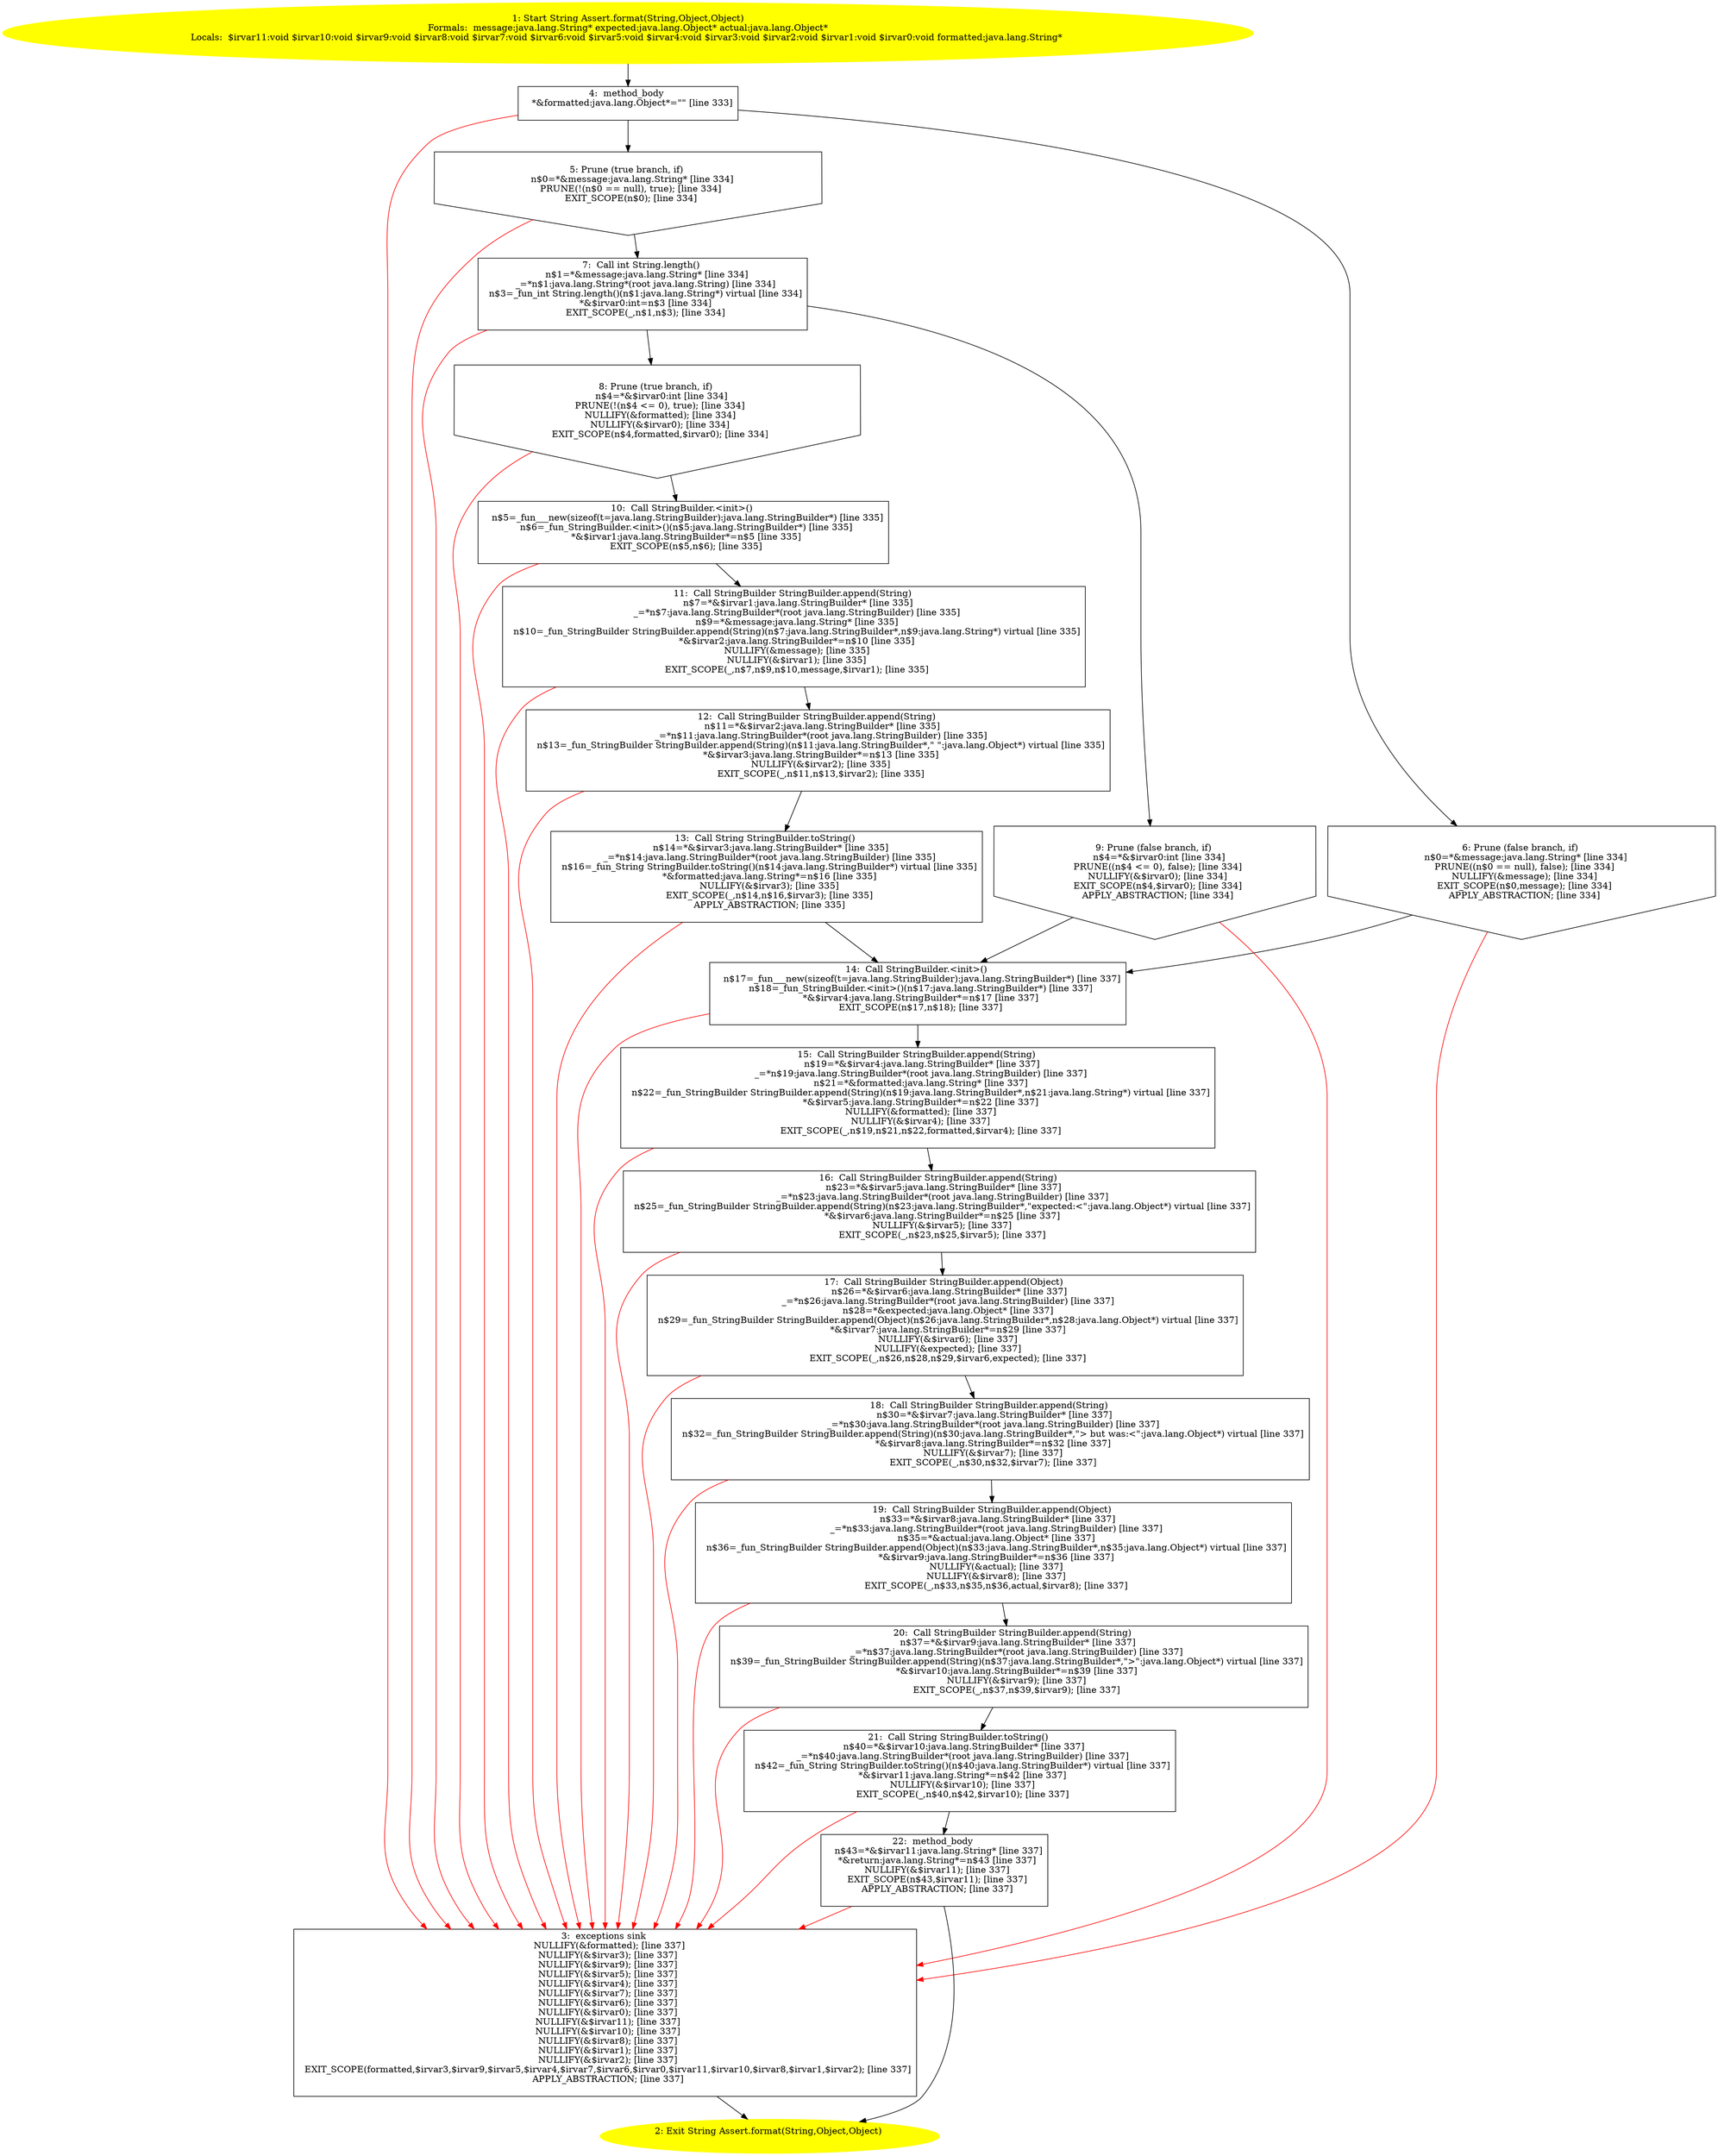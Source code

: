/* @generated */
digraph cfg {
"junit.framework.Assert.format(java.lang.String,java.lang.Object,java.lang.Object):java.lang.String.fe8ac7e6b7f046cb46cb3f2f080691f9_1" [label="1: Start String Assert.format(String,Object,Object)\nFormals:  message:java.lang.String* expected:java.lang.Object* actual:java.lang.Object*\nLocals:  $irvar11:void $irvar10:void $irvar9:void $irvar8:void $irvar7:void $irvar6:void $irvar5:void $irvar4:void $irvar3:void $irvar2:void $irvar1:void $irvar0:void formatted:java.lang.String* \n  " color=yellow style=filled]
	

	 "junit.framework.Assert.format(java.lang.String,java.lang.Object,java.lang.Object):java.lang.String.fe8ac7e6b7f046cb46cb3f2f080691f9_1" -> "junit.framework.Assert.format(java.lang.String,java.lang.Object,java.lang.Object):java.lang.String.fe8ac7e6b7f046cb46cb3f2f080691f9_4" ;
"junit.framework.Assert.format(java.lang.String,java.lang.Object,java.lang.Object):java.lang.String.fe8ac7e6b7f046cb46cb3f2f080691f9_2" [label="2: Exit String Assert.format(String,Object,Object) \n  " color=yellow style=filled]
	

"junit.framework.Assert.format(java.lang.String,java.lang.Object,java.lang.Object):java.lang.String.fe8ac7e6b7f046cb46cb3f2f080691f9_3" [label="3:  exceptions sink \n   NULLIFY(&formatted); [line 337]\n  NULLIFY(&$irvar3); [line 337]\n  NULLIFY(&$irvar9); [line 337]\n  NULLIFY(&$irvar5); [line 337]\n  NULLIFY(&$irvar4); [line 337]\n  NULLIFY(&$irvar7); [line 337]\n  NULLIFY(&$irvar6); [line 337]\n  NULLIFY(&$irvar0); [line 337]\n  NULLIFY(&$irvar11); [line 337]\n  NULLIFY(&$irvar10); [line 337]\n  NULLIFY(&$irvar8); [line 337]\n  NULLIFY(&$irvar1); [line 337]\n  NULLIFY(&$irvar2); [line 337]\n  EXIT_SCOPE(formatted,$irvar3,$irvar9,$irvar5,$irvar4,$irvar7,$irvar6,$irvar0,$irvar11,$irvar10,$irvar8,$irvar1,$irvar2); [line 337]\n  APPLY_ABSTRACTION; [line 337]\n " shape="box"]
	

	 "junit.framework.Assert.format(java.lang.String,java.lang.Object,java.lang.Object):java.lang.String.fe8ac7e6b7f046cb46cb3f2f080691f9_3" -> "junit.framework.Assert.format(java.lang.String,java.lang.Object,java.lang.Object):java.lang.String.fe8ac7e6b7f046cb46cb3f2f080691f9_2" ;
"junit.framework.Assert.format(java.lang.String,java.lang.Object,java.lang.Object):java.lang.String.fe8ac7e6b7f046cb46cb3f2f080691f9_4" [label="4:  method_body \n   *&formatted:java.lang.Object*=\"\" [line 333]\n " shape="box"]
	

	 "junit.framework.Assert.format(java.lang.String,java.lang.Object,java.lang.Object):java.lang.String.fe8ac7e6b7f046cb46cb3f2f080691f9_4" -> "junit.framework.Assert.format(java.lang.String,java.lang.Object,java.lang.Object):java.lang.String.fe8ac7e6b7f046cb46cb3f2f080691f9_5" ;
	 "junit.framework.Assert.format(java.lang.String,java.lang.Object,java.lang.Object):java.lang.String.fe8ac7e6b7f046cb46cb3f2f080691f9_4" -> "junit.framework.Assert.format(java.lang.String,java.lang.Object,java.lang.Object):java.lang.String.fe8ac7e6b7f046cb46cb3f2f080691f9_6" ;
	 "junit.framework.Assert.format(java.lang.String,java.lang.Object,java.lang.Object):java.lang.String.fe8ac7e6b7f046cb46cb3f2f080691f9_4" -> "junit.framework.Assert.format(java.lang.String,java.lang.Object,java.lang.Object):java.lang.String.fe8ac7e6b7f046cb46cb3f2f080691f9_3" [color="red" ];
"junit.framework.Assert.format(java.lang.String,java.lang.Object,java.lang.Object):java.lang.String.fe8ac7e6b7f046cb46cb3f2f080691f9_5" [label="5: Prune (true branch, if) \n   n$0=*&message:java.lang.String* [line 334]\n  PRUNE(!(n$0 == null), true); [line 334]\n  EXIT_SCOPE(n$0); [line 334]\n " shape="invhouse"]
	

	 "junit.framework.Assert.format(java.lang.String,java.lang.Object,java.lang.Object):java.lang.String.fe8ac7e6b7f046cb46cb3f2f080691f9_5" -> "junit.framework.Assert.format(java.lang.String,java.lang.Object,java.lang.Object):java.lang.String.fe8ac7e6b7f046cb46cb3f2f080691f9_7" ;
	 "junit.framework.Assert.format(java.lang.String,java.lang.Object,java.lang.Object):java.lang.String.fe8ac7e6b7f046cb46cb3f2f080691f9_5" -> "junit.framework.Assert.format(java.lang.String,java.lang.Object,java.lang.Object):java.lang.String.fe8ac7e6b7f046cb46cb3f2f080691f9_3" [color="red" ];
"junit.framework.Assert.format(java.lang.String,java.lang.Object,java.lang.Object):java.lang.String.fe8ac7e6b7f046cb46cb3f2f080691f9_6" [label="6: Prune (false branch, if) \n   n$0=*&message:java.lang.String* [line 334]\n  PRUNE((n$0 == null), false); [line 334]\n  NULLIFY(&message); [line 334]\n  EXIT_SCOPE(n$0,message); [line 334]\n  APPLY_ABSTRACTION; [line 334]\n " shape="invhouse"]
	

	 "junit.framework.Assert.format(java.lang.String,java.lang.Object,java.lang.Object):java.lang.String.fe8ac7e6b7f046cb46cb3f2f080691f9_6" -> "junit.framework.Assert.format(java.lang.String,java.lang.Object,java.lang.Object):java.lang.String.fe8ac7e6b7f046cb46cb3f2f080691f9_14" ;
	 "junit.framework.Assert.format(java.lang.String,java.lang.Object,java.lang.Object):java.lang.String.fe8ac7e6b7f046cb46cb3f2f080691f9_6" -> "junit.framework.Assert.format(java.lang.String,java.lang.Object,java.lang.Object):java.lang.String.fe8ac7e6b7f046cb46cb3f2f080691f9_3" [color="red" ];
"junit.framework.Assert.format(java.lang.String,java.lang.Object,java.lang.Object):java.lang.String.fe8ac7e6b7f046cb46cb3f2f080691f9_7" [label="7:  Call int String.length() \n   n$1=*&message:java.lang.String* [line 334]\n  _=*n$1:java.lang.String*(root java.lang.String) [line 334]\n  n$3=_fun_int String.length()(n$1:java.lang.String*) virtual [line 334]\n  *&$irvar0:int=n$3 [line 334]\n  EXIT_SCOPE(_,n$1,n$3); [line 334]\n " shape="box"]
	

	 "junit.framework.Assert.format(java.lang.String,java.lang.Object,java.lang.Object):java.lang.String.fe8ac7e6b7f046cb46cb3f2f080691f9_7" -> "junit.framework.Assert.format(java.lang.String,java.lang.Object,java.lang.Object):java.lang.String.fe8ac7e6b7f046cb46cb3f2f080691f9_8" ;
	 "junit.framework.Assert.format(java.lang.String,java.lang.Object,java.lang.Object):java.lang.String.fe8ac7e6b7f046cb46cb3f2f080691f9_7" -> "junit.framework.Assert.format(java.lang.String,java.lang.Object,java.lang.Object):java.lang.String.fe8ac7e6b7f046cb46cb3f2f080691f9_9" ;
	 "junit.framework.Assert.format(java.lang.String,java.lang.Object,java.lang.Object):java.lang.String.fe8ac7e6b7f046cb46cb3f2f080691f9_7" -> "junit.framework.Assert.format(java.lang.String,java.lang.Object,java.lang.Object):java.lang.String.fe8ac7e6b7f046cb46cb3f2f080691f9_3" [color="red" ];
"junit.framework.Assert.format(java.lang.String,java.lang.Object,java.lang.Object):java.lang.String.fe8ac7e6b7f046cb46cb3f2f080691f9_8" [label="8: Prune (true branch, if) \n   n$4=*&$irvar0:int [line 334]\n  PRUNE(!(n$4 <= 0), true); [line 334]\n  NULLIFY(&formatted); [line 334]\n  NULLIFY(&$irvar0); [line 334]\n  EXIT_SCOPE(n$4,formatted,$irvar0); [line 334]\n " shape="invhouse"]
	

	 "junit.framework.Assert.format(java.lang.String,java.lang.Object,java.lang.Object):java.lang.String.fe8ac7e6b7f046cb46cb3f2f080691f9_8" -> "junit.framework.Assert.format(java.lang.String,java.lang.Object,java.lang.Object):java.lang.String.fe8ac7e6b7f046cb46cb3f2f080691f9_10" ;
	 "junit.framework.Assert.format(java.lang.String,java.lang.Object,java.lang.Object):java.lang.String.fe8ac7e6b7f046cb46cb3f2f080691f9_8" -> "junit.framework.Assert.format(java.lang.String,java.lang.Object,java.lang.Object):java.lang.String.fe8ac7e6b7f046cb46cb3f2f080691f9_3" [color="red" ];
"junit.framework.Assert.format(java.lang.String,java.lang.Object,java.lang.Object):java.lang.String.fe8ac7e6b7f046cb46cb3f2f080691f9_9" [label="9: Prune (false branch, if) \n   n$4=*&$irvar0:int [line 334]\n  PRUNE((n$4 <= 0), false); [line 334]\n  NULLIFY(&$irvar0); [line 334]\n  EXIT_SCOPE(n$4,$irvar0); [line 334]\n  APPLY_ABSTRACTION; [line 334]\n " shape="invhouse"]
	

	 "junit.framework.Assert.format(java.lang.String,java.lang.Object,java.lang.Object):java.lang.String.fe8ac7e6b7f046cb46cb3f2f080691f9_9" -> "junit.framework.Assert.format(java.lang.String,java.lang.Object,java.lang.Object):java.lang.String.fe8ac7e6b7f046cb46cb3f2f080691f9_14" ;
	 "junit.framework.Assert.format(java.lang.String,java.lang.Object,java.lang.Object):java.lang.String.fe8ac7e6b7f046cb46cb3f2f080691f9_9" -> "junit.framework.Assert.format(java.lang.String,java.lang.Object,java.lang.Object):java.lang.String.fe8ac7e6b7f046cb46cb3f2f080691f9_3" [color="red" ];
"junit.framework.Assert.format(java.lang.String,java.lang.Object,java.lang.Object):java.lang.String.fe8ac7e6b7f046cb46cb3f2f080691f9_10" [label="10:  Call StringBuilder.<init>() \n   n$5=_fun___new(sizeof(t=java.lang.StringBuilder):java.lang.StringBuilder*) [line 335]\n  n$6=_fun_StringBuilder.<init>()(n$5:java.lang.StringBuilder*) [line 335]\n  *&$irvar1:java.lang.StringBuilder*=n$5 [line 335]\n  EXIT_SCOPE(n$5,n$6); [line 335]\n " shape="box"]
	

	 "junit.framework.Assert.format(java.lang.String,java.lang.Object,java.lang.Object):java.lang.String.fe8ac7e6b7f046cb46cb3f2f080691f9_10" -> "junit.framework.Assert.format(java.lang.String,java.lang.Object,java.lang.Object):java.lang.String.fe8ac7e6b7f046cb46cb3f2f080691f9_11" ;
	 "junit.framework.Assert.format(java.lang.String,java.lang.Object,java.lang.Object):java.lang.String.fe8ac7e6b7f046cb46cb3f2f080691f9_10" -> "junit.framework.Assert.format(java.lang.String,java.lang.Object,java.lang.Object):java.lang.String.fe8ac7e6b7f046cb46cb3f2f080691f9_3" [color="red" ];
"junit.framework.Assert.format(java.lang.String,java.lang.Object,java.lang.Object):java.lang.String.fe8ac7e6b7f046cb46cb3f2f080691f9_11" [label="11:  Call StringBuilder StringBuilder.append(String) \n   n$7=*&$irvar1:java.lang.StringBuilder* [line 335]\n  _=*n$7:java.lang.StringBuilder*(root java.lang.StringBuilder) [line 335]\n  n$9=*&message:java.lang.String* [line 335]\n  n$10=_fun_StringBuilder StringBuilder.append(String)(n$7:java.lang.StringBuilder*,n$9:java.lang.String*) virtual [line 335]\n  *&$irvar2:java.lang.StringBuilder*=n$10 [line 335]\n  NULLIFY(&message); [line 335]\n  NULLIFY(&$irvar1); [line 335]\n  EXIT_SCOPE(_,n$7,n$9,n$10,message,$irvar1); [line 335]\n " shape="box"]
	

	 "junit.framework.Assert.format(java.lang.String,java.lang.Object,java.lang.Object):java.lang.String.fe8ac7e6b7f046cb46cb3f2f080691f9_11" -> "junit.framework.Assert.format(java.lang.String,java.lang.Object,java.lang.Object):java.lang.String.fe8ac7e6b7f046cb46cb3f2f080691f9_12" ;
	 "junit.framework.Assert.format(java.lang.String,java.lang.Object,java.lang.Object):java.lang.String.fe8ac7e6b7f046cb46cb3f2f080691f9_11" -> "junit.framework.Assert.format(java.lang.String,java.lang.Object,java.lang.Object):java.lang.String.fe8ac7e6b7f046cb46cb3f2f080691f9_3" [color="red" ];
"junit.framework.Assert.format(java.lang.String,java.lang.Object,java.lang.Object):java.lang.String.fe8ac7e6b7f046cb46cb3f2f080691f9_12" [label="12:  Call StringBuilder StringBuilder.append(String) \n   n$11=*&$irvar2:java.lang.StringBuilder* [line 335]\n  _=*n$11:java.lang.StringBuilder*(root java.lang.StringBuilder) [line 335]\n  n$13=_fun_StringBuilder StringBuilder.append(String)(n$11:java.lang.StringBuilder*,\" \":java.lang.Object*) virtual [line 335]\n  *&$irvar3:java.lang.StringBuilder*=n$13 [line 335]\n  NULLIFY(&$irvar2); [line 335]\n  EXIT_SCOPE(_,n$11,n$13,$irvar2); [line 335]\n " shape="box"]
	

	 "junit.framework.Assert.format(java.lang.String,java.lang.Object,java.lang.Object):java.lang.String.fe8ac7e6b7f046cb46cb3f2f080691f9_12" -> "junit.framework.Assert.format(java.lang.String,java.lang.Object,java.lang.Object):java.lang.String.fe8ac7e6b7f046cb46cb3f2f080691f9_13" ;
	 "junit.framework.Assert.format(java.lang.String,java.lang.Object,java.lang.Object):java.lang.String.fe8ac7e6b7f046cb46cb3f2f080691f9_12" -> "junit.framework.Assert.format(java.lang.String,java.lang.Object,java.lang.Object):java.lang.String.fe8ac7e6b7f046cb46cb3f2f080691f9_3" [color="red" ];
"junit.framework.Assert.format(java.lang.String,java.lang.Object,java.lang.Object):java.lang.String.fe8ac7e6b7f046cb46cb3f2f080691f9_13" [label="13:  Call String StringBuilder.toString() \n   n$14=*&$irvar3:java.lang.StringBuilder* [line 335]\n  _=*n$14:java.lang.StringBuilder*(root java.lang.StringBuilder) [line 335]\n  n$16=_fun_String StringBuilder.toString()(n$14:java.lang.StringBuilder*) virtual [line 335]\n  *&formatted:java.lang.String*=n$16 [line 335]\n  NULLIFY(&$irvar3); [line 335]\n  EXIT_SCOPE(_,n$14,n$16,$irvar3); [line 335]\n  APPLY_ABSTRACTION; [line 335]\n " shape="box"]
	

	 "junit.framework.Assert.format(java.lang.String,java.lang.Object,java.lang.Object):java.lang.String.fe8ac7e6b7f046cb46cb3f2f080691f9_13" -> "junit.framework.Assert.format(java.lang.String,java.lang.Object,java.lang.Object):java.lang.String.fe8ac7e6b7f046cb46cb3f2f080691f9_14" ;
	 "junit.framework.Assert.format(java.lang.String,java.lang.Object,java.lang.Object):java.lang.String.fe8ac7e6b7f046cb46cb3f2f080691f9_13" -> "junit.framework.Assert.format(java.lang.String,java.lang.Object,java.lang.Object):java.lang.String.fe8ac7e6b7f046cb46cb3f2f080691f9_3" [color="red" ];
"junit.framework.Assert.format(java.lang.String,java.lang.Object,java.lang.Object):java.lang.String.fe8ac7e6b7f046cb46cb3f2f080691f9_14" [label="14:  Call StringBuilder.<init>() \n   n$17=_fun___new(sizeof(t=java.lang.StringBuilder):java.lang.StringBuilder*) [line 337]\n  n$18=_fun_StringBuilder.<init>()(n$17:java.lang.StringBuilder*) [line 337]\n  *&$irvar4:java.lang.StringBuilder*=n$17 [line 337]\n  EXIT_SCOPE(n$17,n$18); [line 337]\n " shape="box"]
	

	 "junit.framework.Assert.format(java.lang.String,java.lang.Object,java.lang.Object):java.lang.String.fe8ac7e6b7f046cb46cb3f2f080691f9_14" -> "junit.framework.Assert.format(java.lang.String,java.lang.Object,java.lang.Object):java.lang.String.fe8ac7e6b7f046cb46cb3f2f080691f9_15" ;
	 "junit.framework.Assert.format(java.lang.String,java.lang.Object,java.lang.Object):java.lang.String.fe8ac7e6b7f046cb46cb3f2f080691f9_14" -> "junit.framework.Assert.format(java.lang.String,java.lang.Object,java.lang.Object):java.lang.String.fe8ac7e6b7f046cb46cb3f2f080691f9_3" [color="red" ];
"junit.framework.Assert.format(java.lang.String,java.lang.Object,java.lang.Object):java.lang.String.fe8ac7e6b7f046cb46cb3f2f080691f9_15" [label="15:  Call StringBuilder StringBuilder.append(String) \n   n$19=*&$irvar4:java.lang.StringBuilder* [line 337]\n  _=*n$19:java.lang.StringBuilder*(root java.lang.StringBuilder) [line 337]\n  n$21=*&formatted:java.lang.String* [line 337]\n  n$22=_fun_StringBuilder StringBuilder.append(String)(n$19:java.lang.StringBuilder*,n$21:java.lang.String*) virtual [line 337]\n  *&$irvar5:java.lang.StringBuilder*=n$22 [line 337]\n  NULLIFY(&formatted); [line 337]\n  NULLIFY(&$irvar4); [line 337]\n  EXIT_SCOPE(_,n$19,n$21,n$22,formatted,$irvar4); [line 337]\n " shape="box"]
	

	 "junit.framework.Assert.format(java.lang.String,java.lang.Object,java.lang.Object):java.lang.String.fe8ac7e6b7f046cb46cb3f2f080691f9_15" -> "junit.framework.Assert.format(java.lang.String,java.lang.Object,java.lang.Object):java.lang.String.fe8ac7e6b7f046cb46cb3f2f080691f9_16" ;
	 "junit.framework.Assert.format(java.lang.String,java.lang.Object,java.lang.Object):java.lang.String.fe8ac7e6b7f046cb46cb3f2f080691f9_15" -> "junit.framework.Assert.format(java.lang.String,java.lang.Object,java.lang.Object):java.lang.String.fe8ac7e6b7f046cb46cb3f2f080691f9_3" [color="red" ];
"junit.framework.Assert.format(java.lang.String,java.lang.Object,java.lang.Object):java.lang.String.fe8ac7e6b7f046cb46cb3f2f080691f9_16" [label="16:  Call StringBuilder StringBuilder.append(String) \n   n$23=*&$irvar5:java.lang.StringBuilder* [line 337]\n  _=*n$23:java.lang.StringBuilder*(root java.lang.StringBuilder) [line 337]\n  n$25=_fun_StringBuilder StringBuilder.append(String)(n$23:java.lang.StringBuilder*,\"expected:<\":java.lang.Object*) virtual [line 337]\n  *&$irvar6:java.lang.StringBuilder*=n$25 [line 337]\n  NULLIFY(&$irvar5); [line 337]\n  EXIT_SCOPE(_,n$23,n$25,$irvar5); [line 337]\n " shape="box"]
	

	 "junit.framework.Assert.format(java.lang.String,java.lang.Object,java.lang.Object):java.lang.String.fe8ac7e6b7f046cb46cb3f2f080691f9_16" -> "junit.framework.Assert.format(java.lang.String,java.lang.Object,java.lang.Object):java.lang.String.fe8ac7e6b7f046cb46cb3f2f080691f9_17" ;
	 "junit.framework.Assert.format(java.lang.String,java.lang.Object,java.lang.Object):java.lang.String.fe8ac7e6b7f046cb46cb3f2f080691f9_16" -> "junit.framework.Assert.format(java.lang.String,java.lang.Object,java.lang.Object):java.lang.String.fe8ac7e6b7f046cb46cb3f2f080691f9_3" [color="red" ];
"junit.framework.Assert.format(java.lang.String,java.lang.Object,java.lang.Object):java.lang.String.fe8ac7e6b7f046cb46cb3f2f080691f9_17" [label="17:  Call StringBuilder StringBuilder.append(Object) \n   n$26=*&$irvar6:java.lang.StringBuilder* [line 337]\n  _=*n$26:java.lang.StringBuilder*(root java.lang.StringBuilder) [line 337]\n  n$28=*&expected:java.lang.Object* [line 337]\n  n$29=_fun_StringBuilder StringBuilder.append(Object)(n$26:java.lang.StringBuilder*,n$28:java.lang.Object*) virtual [line 337]\n  *&$irvar7:java.lang.StringBuilder*=n$29 [line 337]\n  NULLIFY(&$irvar6); [line 337]\n  NULLIFY(&expected); [line 337]\n  EXIT_SCOPE(_,n$26,n$28,n$29,$irvar6,expected); [line 337]\n " shape="box"]
	

	 "junit.framework.Assert.format(java.lang.String,java.lang.Object,java.lang.Object):java.lang.String.fe8ac7e6b7f046cb46cb3f2f080691f9_17" -> "junit.framework.Assert.format(java.lang.String,java.lang.Object,java.lang.Object):java.lang.String.fe8ac7e6b7f046cb46cb3f2f080691f9_18" ;
	 "junit.framework.Assert.format(java.lang.String,java.lang.Object,java.lang.Object):java.lang.String.fe8ac7e6b7f046cb46cb3f2f080691f9_17" -> "junit.framework.Assert.format(java.lang.String,java.lang.Object,java.lang.Object):java.lang.String.fe8ac7e6b7f046cb46cb3f2f080691f9_3" [color="red" ];
"junit.framework.Assert.format(java.lang.String,java.lang.Object,java.lang.Object):java.lang.String.fe8ac7e6b7f046cb46cb3f2f080691f9_18" [label="18:  Call StringBuilder StringBuilder.append(String) \n   n$30=*&$irvar7:java.lang.StringBuilder* [line 337]\n  _=*n$30:java.lang.StringBuilder*(root java.lang.StringBuilder) [line 337]\n  n$32=_fun_StringBuilder StringBuilder.append(String)(n$30:java.lang.StringBuilder*,\"> but was:<\":java.lang.Object*) virtual [line 337]\n  *&$irvar8:java.lang.StringBuilder*=n$32 [line 337]\n  NULLIFY(&$irvar7); [line 337]\n  EXIT_SCOPE(_,n$30,n$32,$irvar7); [line 337]\n " shape="box"]
	

	 "junit.framework.Assert.format(java.lang.String,java.lang.Object,java.lang.Object):java.lang.String.fe8ac7e6b7f046cb46cb3f2f080691f9_18" -> "junit.framework.Assert.format(java.lang.String,java.lang.Object,java.lang.Object):java.lang.String.fe8ac7e6b7f046cb46cb3f2f080691f9_19" ;
	 "junit.framework.Assert.format(java.lang.String,java.lang.Object,java.lang.Object):java.lang.String.fe8ac7e6b7f046cb46cb3f2f080691f9_18" -> "junit.framework.Assert.format(java.lang.String,java.lang.Object,java.lang.Object):java.lang.String.fe8ac7e6b7f046cb46cb3f2f080691f9_3" [color="red" ];
"junit.framework.Assert.format(java.lang.String,java.lang.Object,java.lang.Object):java.lang.String.fe8ac7e6b7f046cb46cb3f2f080691f9_19" [label="19:  Call StringBuilder StringBuilder.append(Object) \n   n$33=*&$irvar8:java.lang.StringBuilder* [line 337]\n  _=*n$33:java.lang.StringBuilder*(root java.lang.StringBuilder) [line 337]\n  n$35=*&actual:java.lang.Object* [line 337]\n  n$36=_fun_StringBuilder StringBuilder.append(Object)(n$33:java.lang.StringBuilder*,n$35:java.lang.Object*) virtual [line 337]\n  *&$irvar9:java.lang.StringBuilder*=n$36 [line 337]\n  NULLIFY(&actual); [line 337]\n  NULLIFY(&$irvar8); [line 337]\n  EXIT_SCOPE(_,n$33,n$35,n$36,actual,$irvar8); [line 337]\n " shape="box"]
	

	 "junit.framework.Assert.format(java.lang.String,java.lang.Object,java.lang.Object):java.lang.String.fe8ac7e6b7f046cb46cb3f2f080691f9_19" -> "junit.framework.Assert.format(java.lang.String,java.lang.Object,java.lang.Object):java.lang.String.fe8ac7e6b7f046cb46cb3f2f080691f9_20" ;
	 "junit.framework.Assert.format(java.lang.String,java.lang.Object,java.lang.Object):java.lang.String.fe8ac7e6b7f046cb46cb3f2f080691f9_19" -> "junit.framework.Assert.format(java.lang.String,java.lang.Object,java.lang.Object):java.lang.String.fe8ac7e6b7f046cb46cb3f2f080691f9_3" [color="red" ];
"junit.framework.Assert.format(java.lang.String,java.lang.Object,java.lang.Object):java.lang.String.fe8ac7e6b7f046cb46cb3f2f080691f9_20" [label="20:  Call StringBuilder StringBuilder.append(String) \n   n$37=*&$irvar9:java.lang.StringBuilder* [line 337]\n  _=*n$37:java.lang.StringBuilder*(root java.lang.StringBuilder) [line 337]\n  n$39=_fun_StringBuilder StringBuilder.append(String)(n$37:java.lang.StringBuilder*,\">\":java.lang.Object*) virtual [line 337]\n  *&$irvar10:java.lang.StringBuilder*=n$39 [line 337]\n  NULLIFY(&$irvar9); [line 337]\n  EXIT_SCOPE(_,n$37,n$39,$irvar9); [line 337]\n " shape="box"]
	

	 "junit.framework.Assert.format(java.lang.String,java.lang.Object,java.lang.Object):java.lang.String.fe8ac7e6b7f046cb46cb3f2f080691f9_20" -> "junit.framework.Assert.format(java.lang.String,java.lang.Object,java.lang.Object):java.lang.String.fe8ac7e6b7f046cb46cb3f2f080691f9_21" ;
	 "junit.framework.Assert.format(java.lang.String,java.lang.Object,java.lang.Object):java.lang.String.fe8ac7e6b7f046cb46cb3f2f080691f9_20" -> "junit.framework.Assert.format(java.lang.String,java.lang.Object,java.lang.Object):java.lang.String.fe8ac7e6b7f046cb46cb3f2f080691f9_3" [color="red" ];
"junit.framework.Assert.format(java.lang.String,java.lang.Object,java.lang.Object):java.lang.String.fe8ac7e6b7f046cb46cb3f2f080691f9_21" [label="21:  Call String StringBuilder.toString() \n   n$40=*&$irvar10:java.lang.StringBuilder* [line 337]\n  _=*n$40:java.lang.StringBuilder*(root java.lang.StringBuilder) [line 337]\n  n$42=_fun_String StringBuilder.toString()(n$40:java.lang.StringBuilder*) virtual [line 337]\n  *&$irvar11:java.lang.String*=n$42 [line 337]\n  NULLIFY(&$irvar10); [line 337]\n  EXIT_SCOPE(_,n$40,n$42,$irvar10); [line 337]\n " shape="box"]
	

	 "junit.framework.Assert.format(java.lang.String,java.lang.Object,java.lang.Object):java.lang.String.fe8ac7e6b7f046cb46cb3f2f080691f9_21" -> "junit.framework.Assert.format(java.lang.String,java.lang.Object,java.lang.Object):java.lang.String.fe8ac7e6b7f046cb46cb3f2f080691f9_22" ;
	 "junit.framework.Assert.format(java.lang.String,java.lang.Object,java.lang.Object):java.lang.String.fe8ac7e6b7f046cb46cb3f2f080691f9_21" -> "junit.framework.Assert.format(java.lang.String,java.lang.Object,java.lang.Object):java.lang.String.fe8ac7e6b7f046cb46cb3f2f080691f9_3" [color="red" ];
"junit.framework.Assert.format(java.lang.String,java.lang.Object,java.lang.Object):java.lang.String.fe8ac7e6b7f046cb46cb3f2f080691f9_22" [label="22:  method_body \n   n$43=*&$irvar11:java.lang.String* [line 337]\n  *&return:java.lang.String*=n$43 [line 337]\n  NULLIFY(&$irvar11); [line 337]\n  EXIT_SCOPE(n$43,$irvar11); [line 337]\n  APPLY_ABSTRACTION; [line 337]\n " shape="box"]
	

	 "junit.framework.Assert.format(java.lang.String,java.lang.Object,java.lang.Object):java.lang.String.fe8ac7e6b7f046cb46cb3f2f080691f9_22" -> "junit.framework.Assert.format(java.lang.String,java.lang.Object,java.lang.Object):java.lang.String.fe8ac7e6b7f046cb46cb3f2f080691f9_2" ;
	 "junit.framework.Assert.format(java.lang.String,java.lang.Object,java.lang.Object):java.lang.String.fe8ac7e6b7f046cb46cb3f2f080691f9_22" -> "junit.framework.Assert.format(java.lang.String,java.lang.Object,java.lang.Object):java.lang.String.fe8ac7e6b7f046cb46cb3f2f080691f9_3" [color="red" ];
}
